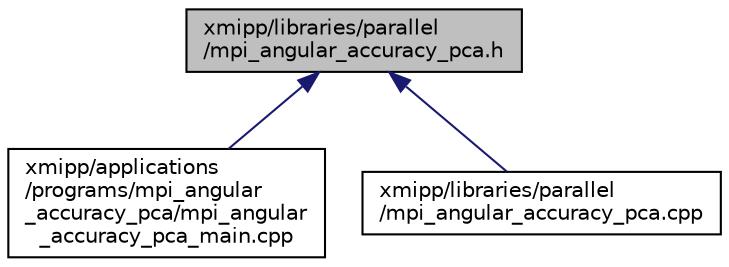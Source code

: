 digraph "xmipp/libraries/parallel/mpi_angular_accuracy_pca.h"
{
  edge [fontname="Helvetica",fontsize="10",labelfontname="Helvetica",labelfontsize="10"];
  node [fontname="Helvetica",fontsize="10",shape=record];
  Node87 [label="xmipp/libraries/parallel\l/mpi_angular_accuracy_pca.h",height=0.2,width=0.4,color="black", fillcolor="grey75", style="filled", fontcolor="black"];
  Node87 -> Node88 [dir="back",color="midnightblue",fontsize="10",style="solid",fontname="Helvetica"];
  Node88 [label="xmipp/applications\l/programs/mpi_angular\l_accuracy_pca/mpi_angular\l_accuracy_pca_main.cpp",height=0.2,width=0.4,color="black", fillcolor="white", style="filled",URL="$mpi__angular__accuracy__pca__main_8cpp.html"];
  Node87 -> Node89 [dir="back",color="midnightblue",fontsize="10",style="solid",fontname="Helvetica"];
  Node89 [label="xmipp/libraries/parallel\l/mpi_angular_accuracy_pca.cpp",height=0.2,width=0.4,color="black", fillcolor="white", style="filled",URL="$mpi__angular__accuracy__pca_8cpp.html"];
}
